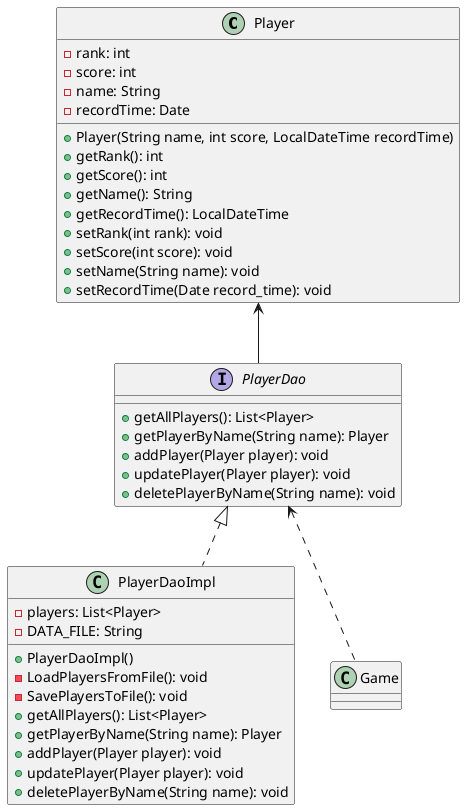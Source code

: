 @startuml

class Player {
    - rank: int
    - score: int
    - name: String
    - recordTime: Date
    + Player(String name, int score, LocalDateTime recordTime)
    + getRank(): int
    + getScore(): int
    + getName(): String
    + getRecordTime(): LocalDateTime
    + setRank(int rank): void
    + setScore(int score): void
    + setName(String name): void
    + setRecordTime(Date record_time): void
}

interface PlayerDao {
    + getAllPlayers(): List<Player>
    + getPlayerByName(String name): Player
    + addPlayer(Player player): void
    + updatePlayer(Player player): void
    + deletePlayerByName(String name): void
}

Player <-- PlayerDao

class PlayerDaoImpl {
    - players: List<Player>
    - DATA_FILE: String
    + PlayerDaoImpl()
    - LoadPlayersFromFile(): void
    - SavePlayersToFile(): void
    + getAllPlayers(): List<Player>
    + getPlayerByName(String name): Player
    + addPlayer(Player player): void
    + updatePlayer(Player player): void
    + deletePlayerByName(String name): void
}

PlayerDao <|.. PlayerDaoImpl

Class Game{}

PlayerDao <.. Game

@enduml